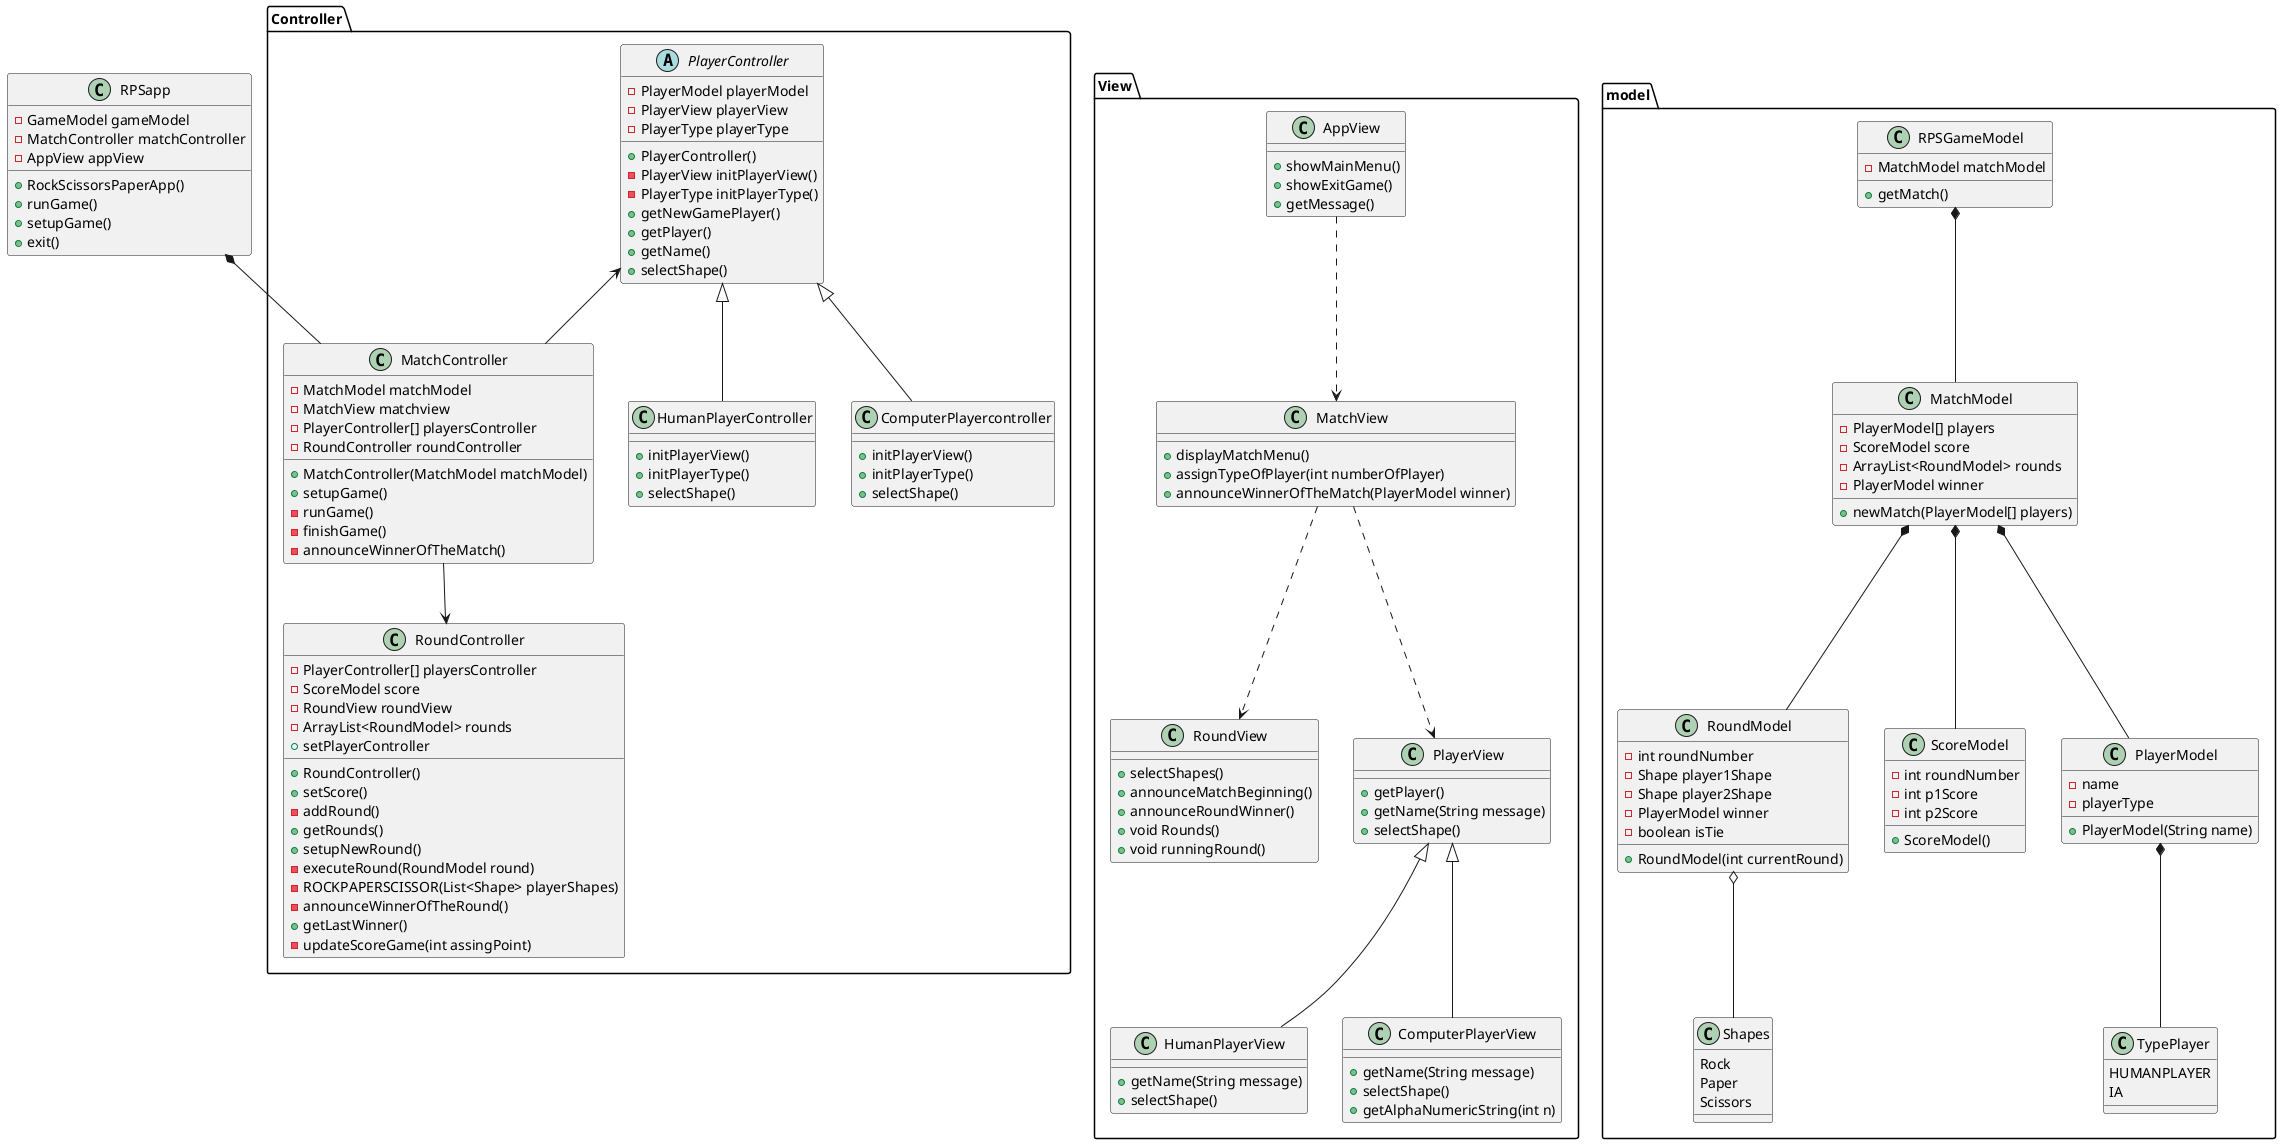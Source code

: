 @startuml

class RPSapp {
    - GameModel gameModel
    - MatchController matchController
    - AppView appView
    + RockScissorsPaperApp()
    + runGame()
    + setupGame()
    + exit()
}

/'PACKAGE VIEW'/
package View{
    class AppView {
        + showMainMenu()
        + showExitGame()
        + getMessage()
    }

    class MatchView {
        + displayMatchMenu()
        + assignTypeOfPlayer(int numberOfPlayer)
        + announceWinnerOfTheMatch(PlayerModel winner)
    }

    class RoundView {
        + selectShapes()
        + announceMatchBeginning()
        + announceRoundWinner()
        + void Rounds()
        + void runningRound()
    }

    class PlayerView {
        + getPlayer()
        + getName(String message)
        + selectShape()
    }

    class HumanPlayerView {
        + getName(String message)
        + selectShape()
    }

    class ComputerPlayerView {
        + getName(String message)
        + selectShape()
        + getAlphaNumericString(int n)

    }

    PlayerView <|-- HumanPlayerView 
    PlayerView <|-- ComputerPlayerView
    AppView ..> MatchView
    MatchView ..> RoundView
    MatchView ..> PlayerView
}

/'PACKAGE CONTROLLER'/
package Controller {
    class MatchController {
        - MatchModel matchModel
        - MatchView matchview
        - PlayerController[] playersController
        - RoundController roundController
        + MatchController(MatchModel matchModel)
        + setupGame()
        - runGame()
        - finishGame()
        - announceWinnerOfTheMatch()
    }

    class RoundController {
        - PlayerController[] playersController
        - ScoreModel score
        - RoundView roundView
        - ArrayList<RoundModel> rounds
        + RoundController()
        + setScore()
        + setPlayerController
        - addRound()
        + getRounds()
        + setupNewRound()
        - executeRound(RoundModel round)
        - ROCKPAPERSCISSOR(List<Shape> playerShapes)
        - announceWinnerOfTheRound()
        + getLastWinner()
        - updateScoreGame(int assingPoint)
    }

    abstract class PlayerController {
        - PlayerModel playerModel
        - PlayerView playerView
        - PlayerType playerType
        + PlayerController() 
        - PlayerView initPlayerView()
        - PlayerType initPlayerType()
        + getNewGamePlayer()
        + getPlayer()
        + getName()
        + selectShape()
    }

    class HumanPlayerController {
        + initPlayerView()
        + initPlayerType()
        + selectShape()
    }

    class ComputerPlayercontroller {
        + initPlayerView()
        + initPlayerType()
        + selectShape()
    }

    /'class ScoreController {
        - int p1Score
        - int p2Score
        + void showFinalResults()
        + int getP1Score()
        + int getP2Score()
        + void updateScoreGame()
    }'/

    RPSapp *-- MatchController
    PlayerController <|-- HumanPlayerController
    PlayerController <|-- ComputerPlayercontroller
    MatchController --> RoundController
    /'MatchController --> ScoreController'/
    PlayerController <-- MatchController

}

/'PACKAGE MODEL'/
package model {
    class RPSGameModel {
        - MatchModel matchModel
        + getMatch()
    }

    class MatchModel {
        - PlayerModel[] players
        - ScoreModel score
        - ArrayList<RoundModel> rounds
        - PlayerModel winner
        + newMatch(PlayerModel[] players)
    }
    
    class RoundModel {
        - int roundNumber
        - Shape player1Shape
        - Shape player2Shape
        - PlayerModel winner
        - boolean isTie
        + RoundModel(int currentRound)
    }

    class ScoreModel {
        - int roundNumber
        - int p1Score
        - int p2Score
        + ScoreModel()
    }

    class PlayerModel{
        - name
        - playerType
        + PlayerModel(String name)
    }

    class TypePlayer {
        HUMANPLAYER
        IA
    }

    class Shapes {
        Rock
        Paper
        Scissors
    }

    RPSGameModel *-- MatchModel
    MatchModel *-- RoundModel
    MatchModel *-- PlayerModel
    PlayerModel *-- TypePlayer
    MatchModel *-- ScoreModel
    RoundModel o-- Shapes
}

@enduml